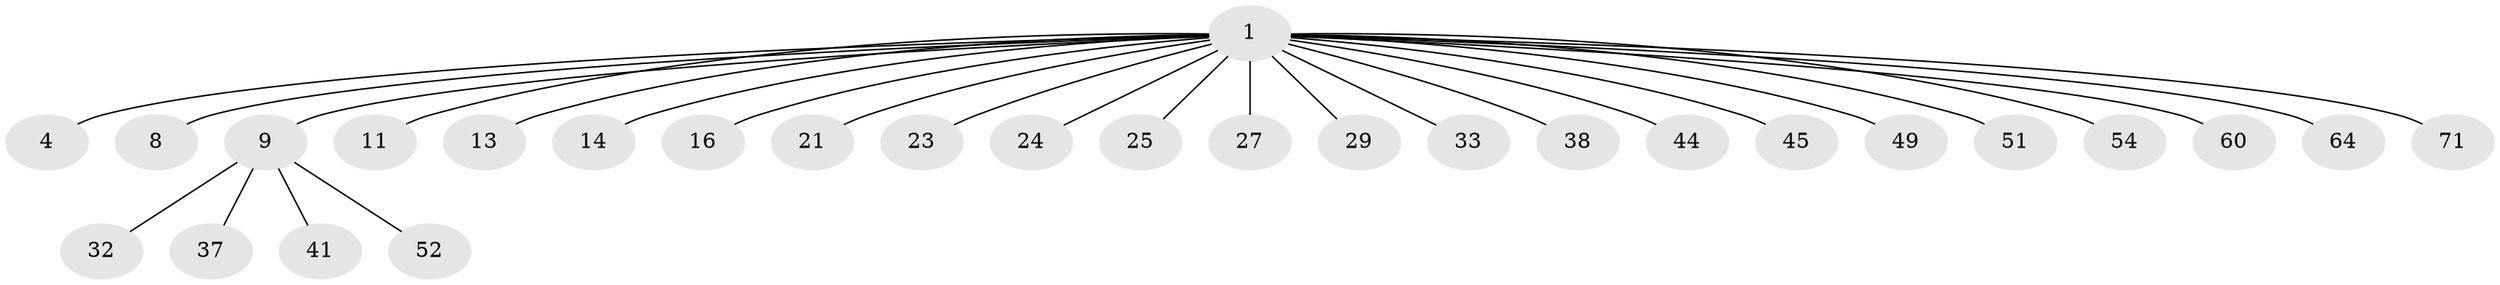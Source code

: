 // original degree distribution, {5: 0.028169014084507043, 8: 0.014084507042253521, 6: 0.014084507042253521, 1: 0.5211267605633803, 4: 0.07042253521126761, 3: 0.1267605633802817, 2: 0.22535211267605634}
// Generated by graph-tools (version 1.1) at 2025/19/03/04/25 18:19:07]
// undirected, 28 vertices, 27 edges
graph export_dot {
graph [start="1"]
  node [color=gray90,style=filled];
  1 [super="+2+6+3+5"];
  4;
  8;
  9 [super="+26+43"];
  11 [super="+22"];
  13 [super="+40"];
  14 [super="+30"];
  16 [super="+69+53"];
  21 [super="+31"];
  23;
  24 [super="+42"];
  25;
  27 [super="+28+39"];
  29 [super="+36"];
  32 [super="+34"];
  33;
  37;
  38;
  41 [super="+50"];
  44;
  45;
  49;
  51;
  52 [super="+55+67"];
  54 [super="+59"];
  60 [super="+61"];
  64;
  71;
  1 -- 13;
  1 -- 64;
  1 -- 4;
  1 -- 38;
  1 -- 44;
  1 -- 45;
  1 -- 54;
  1 -- 23;
  1 -- 16;
  1 -- 49;
  1 -- 71;
  1 -- 8;
  1 -- 29;
  1 -- 25;
  1 -- 24;
  1 -- 9;
  1 -- 11;
  1 -- 14;
  1 -- 33;
  1 -- 51;
  1 -- 21;
  1 -- 27;
  1 -- 60;
  9 -- 32;
  9 -- 37;
  9 -- 41;
  9 -- 52;
}
